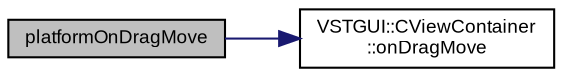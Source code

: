 digraph "platformOnDragMove"
{
  bgcolor="transparent";
  edge [fontname="Arial",fontsize="9",labelfontname="Arial",labelfontsize="9"];
  node [fontname="Arial",fontsize="9",shape=record];
  rankdir="LR";
  Node1 [label="platformOnDragMove",height=0.2,width=0.4,color="black", fillcolor="grey75", style="filled" fontcolor="black"];
  Node1 -> Node2 [color="midnightblue",fontsize="9",style="solid",fontname="Arial"];
  Node2 [label="VSTGUI::CViewContainer\l::onDragMove",height=0.2,width=0.4,color="black",URL="$class_v_s_t_g_u_i_1_1_c_view_container.html#adeff9bf0c8c59dd08126de1ea167cfee",tooltip="called if a drag is moved inside this view "];
}
